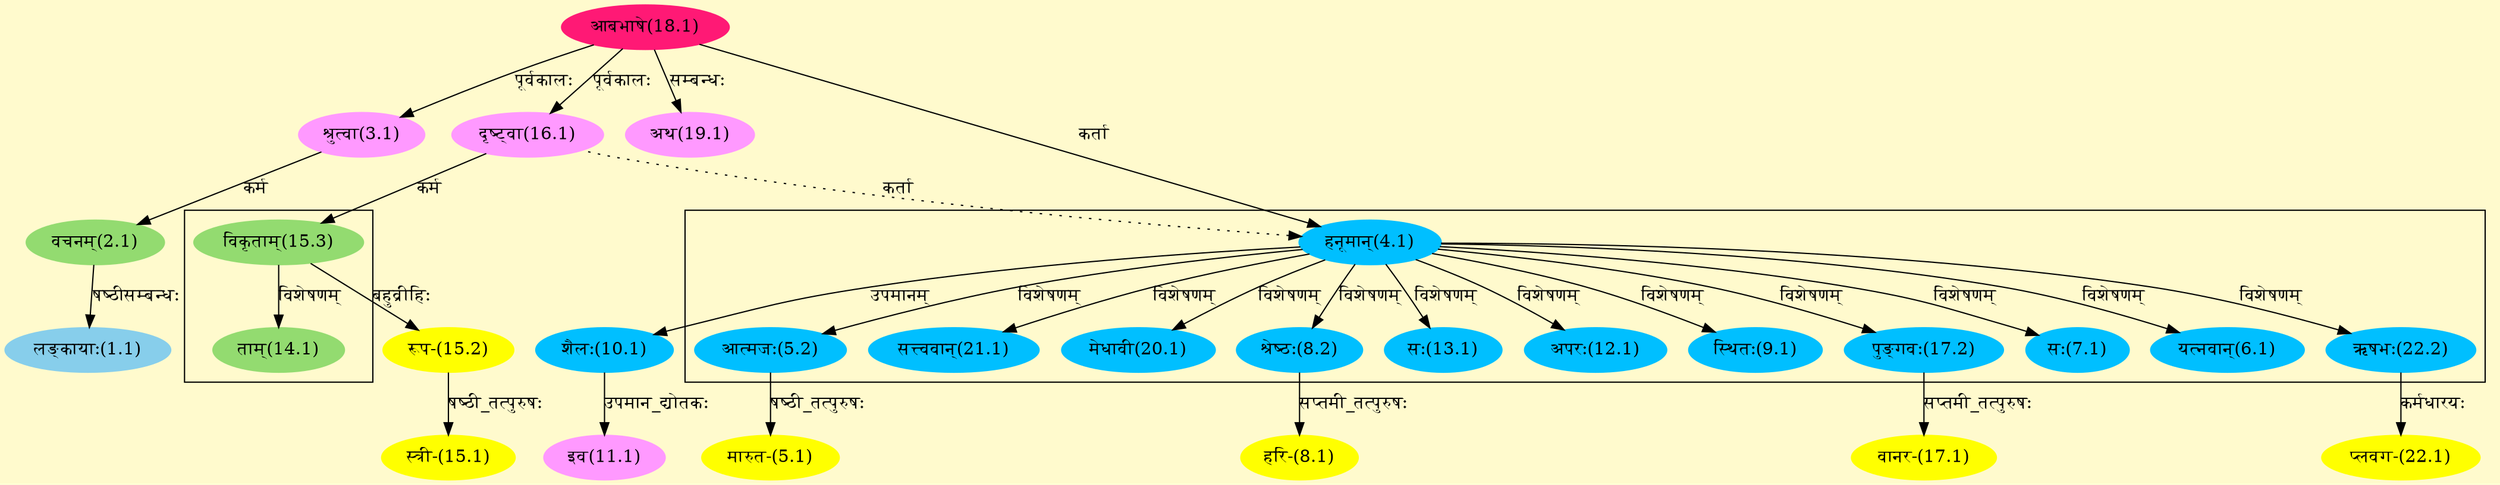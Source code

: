 digraph G{
rankdir=BT;
 compound=true;
 bgcolor="lemonchiffon1";

subgraph cluster_1{
Node5_2 [style=filled, color="#00BFFF" label = "आत्मजः(5.2)"]
Node4_1 [style=filled, color="#00BFFF" label = "हनूमान्(4.1)"]
Node6_1 [style=filled, color="#00BFFF" label = "यत्नवान्(6.1)"]
Node7_1 [style=filled, color="#00BFFF" label = "सः(7.1)"]
Node8_2 [style=filled, color="#00BFFF" label = "श्रेष्ठः(8.2)"]
Node9_1 [style=filled, color="#00BFFF" label = "स्थितः(9.1)"]
Node12_1 [style=filled, color="#00BFFF" label = "अपरः(12.1)"]
Node13_1 [style=filled, color="#00BFFF" label = "सः(13.1)"]
Node17_2 [style=filled, color="#00BFFF" label = "पुङ्गवः(17.2)"]
Node20_1 [style=filled, color="#00BFFF" label = "मेधावी(20.1)"]
Node21_1 [style=filled, color="#00BFFF" label = "सत्त्ववान्(21.1)"]
Node22_2 [style=filled, color="#00BFFF" label = "ऋषभः(22.2)"]

}

subgraph cluster_2{
Node14_1 [style=filled, color="#93DB70" label = "ताम्(14.1)"]
Node15_3 [style=filled, color="#93DB70" label = "विकृताम्(15.3)"]

}
Node1_1 [style=filled, color="#87CEEB" label = "लङ्कायाः(1.1)"]
Node2_1 [style=filled, color="#93DB70" label = "वचनम्(2.1)"]
Node3_1 [style=filled, color="#FF99FF" label = "श्रुत्वा(3.1)"]
Node18_1 [style=filled, color="#FF1975" label = "आबभाषे(18.1)"]
Node4_1 [style=filled, color="#00BFFF" label = "हनूमान्(4.1)"]
Node16_1 [style=filled, color="#FF99FF" label = "दृष्ट्वा(16.1)"]
Node5_1 [style=filled, color="#FFFF00" label = "मारुत-(5.1)"]
Node5_2 [style=filled, color="#00BFFF" label = "आत्मजः(5.2)"]
Node8_1 [style=filled, color="#FFFF00" label = "हरि-(8.1)"]
Node8_2 [style=filled, color="#00BFFF" label = "श्रेष्ठः(8.2)"]
Node10_1 [style=filled, color="#00BFFF" label = "शैलः(10.1)"]
Node11_1 [style=filled, color="#FF99FF" label = "इव(11.1)"]
Node15_1 [style=filled, color="#FFFF00" label = "स्त्री-(15.1)"]
Node15_2 [style=filled, color="#FFFF00" label = "रूप-(15.2)"]
Node15_3 [style=filled, color="#93DB70" label = "विकृताम्(15.3)"]
Node17_1 [style=filled, color="#FFFF00" label = "वानर-(17.1)"]
Node17_2 [style=filled, color="#00BFFF" label = "पुङ्गवः(17.2)"]
Node [style=filled, color="" label = "()"]
Node19_1 [style=filled, color="#FF99FF" label = "अथ(19.1)"]
Node22_1 [style=filled, color="#FFFF00" label = "प्लवग-(22.1)"]
Node22_2 [style=filled, color="#00BFFF" label = "ऋषभः(22.2)"]
/* Start of Relations section */

Node1_1 -> Node2_1 [  label="षष्ठीसम्बन्धः"  dir="back" ]
Node2_1 -> Node3_1 [  label="कर्म"  dir="back" ]
Node3_1 -> Node18_1 [  label="पूर्वकालः"  dir="back" ]
Node4_1 -> Node18_1 [  label="कर्ता"  dir="back" ]
Node4_1 -> Node16_1 [ style=dotted label="कर्ता"  dir="back" ]
Node5_1 -> Node5_2 [  label="षष्ठी_तत्पुरुषः"  dir="back" ]
Node5_2 -> Node4_1 [  label="विशेषणम्"  dir="back" ]
Node6_1 -> Node4_1 [  label="विशेषणम्"  dir="back" ]
Node7_1 -> Node4_1 [  label="विशेषणम्"  dir="back" ]
Node8_1 -> Node8_2 [  label="सप्तमी_तत्पुरुषः"  dir="back" ]
Node8_2 -> Node4_1 [  label="विशेषणम्"  dir="back" ]
Node9_1 -> Node4_1 [  label="विशेषणम्"  dir="back" ]
Node10_1 -> Node4_1 [  label="उपमानम्"  dir="back" ]
Node11_1 -> Node10_1 [  label="उपमान_द्योतकः"  dir="back" ]
Node12_1 -> Node4_1 [  label="विशेषणम्"  dir="back" ]
Node13_1 -> Node4_1 [  label="विशेषणम्"  dir="back" ]
Node14_1 -> Node15_3 [  label="विशेषणम्"  dir="back" ]
Node15_1 -> Node15_2 [  label="षष्ठी_तत्पुरुषः"  dir="back" ]
Node15_2 -> Node15_3 [  label="बहुव्रीहिः"  dir="back" ]
Node15_3 -> Node16_1 [  label="कर्म"  dir="back" ]
Node16_1 -> Node18_1 [  label="पूर्वकालः"  dir="back" ]
Node17_1 -> Node17_2 [  label="सप्तमी_तत्पुरुषः"  dir="back" ]
Node17_2 -> Node4_1 [  label="विशेषणम्"  dir="back" ]
Node19_1 -> Node18_1 [  label="सम्बन्धः"  dir="back" ]
Node20_1 -> Node4_1 [  label="विशेषणम्"  dir="back" ]
Node21_1 -> Node4_1 [  label="विशेषणम्"  dir="back" ]
Node22_1 -> Node22_2 [  label="कर्मधारयः"  dir="back" ]
Node22_2 -> Node4_1 [  label="विशेषणम्"  dir="back" ]
}
